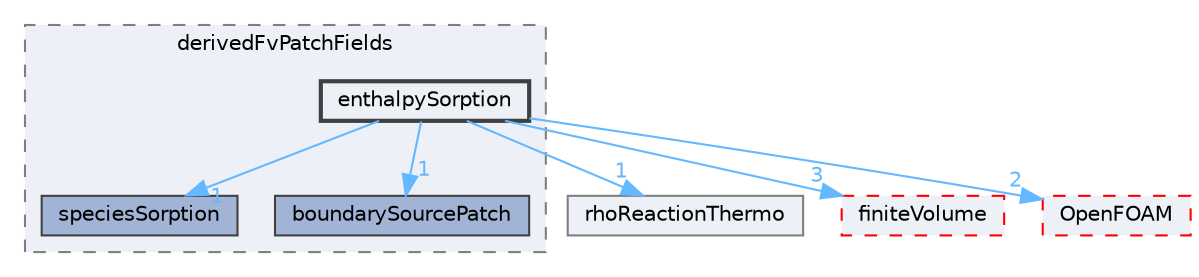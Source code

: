 digraph "src/thermophysicalModels/reactionThermo/derivedFvPatchFields/enthalpySorption"
{
 // LATEX_PDF_SIZE
  bgcolor="transparent";
  edge [fontname=Helvetica,fontsize=10,labelfontname=Helvetica,labelfontsize=10];
  node [fontname=Helvetica,fontsize=10,shape=box,height=0.2,width=0.4];
  compound=true
  subgraph clusterdir_b4a598cc3c8559f97d66ffab99cf62b6 {
    graph [ bgcolor="#edf0f7", pencolor="grey50", label="derivedFvPatchFields", fontname=Helvetica,fontsize=10 style="filled,dashed", URL="dir_b4a598cc3c8559f97d66ffab99cf62b6.html",tooltip=""]
  dir_2c1d98e4d0882d12395db8795485d20a [label="speciesSorption", fillcolor="#a2b4d6", color="grey25", style="filled", URL="dir_2c1d98e4d0882d12395db8795485d20a.html",tooltip=""];
  dir_4fda4cdd0ed0fcd5f421b50f2b3a1ac4 [label="boundarySourcePatch", fillcolor="#a2b4d6", color="grey25", style="filled", URL="dir_4fda4cdd0ed0fcd5f421b50f2b3a1ac4.html",tooltip=""];
  dir_b6fc1ee8c222c7c4d9a09cdca6533945 [label="enthalpySorption", fillcolor="#edf0f7", color="grey25", style="filled,bold", URL="dir_b6fc1ee8c222c7c4d9a09cdca6533945.html",tooltip=""];
  }
  dir_1a3c3f461d6e95efbbe76e3f2afd24f9 [label="rhoReactionThermo", fillcolor="#edf0f7", color="grey50", style="filled", URL="dir_1a3c3f461d6e95efbbe76e3f2afd24f9.html",tooltip=""];
  dir_9bd15774b555cf7259a6fa18f99fe99b [label="finiteVolume", fillcolor="#edf0f7", color="red", style="filled,dashed", URL="dir_9bd15774b555cf7259a6fa18f99fe99b.html",tooltip=""];
  dir_c5473ff19b20e6ec4dfe5c310b3778a8 [label="OpenFOAM", fillcolor="#edf0f7", color="red", style="filled,dashed", URL="dir_c5473ff19b20e6ec4dfe5c310b3778a8.html",tooltip=""];
  dir_b6fc1ee8c222c7c4d9a09cdca6533945->dir_1a3c3f461d6e95efbbe76e3f2afd24f9 [headlabel="1", labeldistance=1.5 headhref="dir_001166_003345.html" href="dir_001166_003345.html" color="steelblue1" fontcolor="steelblue1"];
  dir_b6fc1ee8c222c7c4d9a09cdca6533945->dir_2c1d98e4d0882d12395db8795485d20a [headlabel="1", labeldistance=1.5 headhref="dir_001166_003688.html" href="dir_001166_003688.html" color="steelblue1" fontcolor="steelblue1"];
  dir_b6fc1ee8c222c7c4d9a09cdca6533945->dir_4fda4cdd0ed0fcd5f421b50f2b3a1ac4 [headlabel="1", labeldistance=1.5 headhref="dir_001166_000330.html" href="dir_001166_000330.html" color="steelblue1" fontcolor="steelblue1"];
  dir_b6fc1ee8c222c7c4d9a09cdca6533945->dir_9bd15774b555cf7259a6fa18f99fe99b [headlabel="3", labeldistance=1.5 headhref="dir_001166_001387.html" href="dir_001166_001387.html" color="steelblue1" fontcolor="steelblue1"];
  dir_b6fc1ee8c222c7c4d9a09cdca6533945->dir_c5473ff19b20e6ec4dfe5c310b3778a8 [headlabel="2", labeldistance=1.5 headhref="dir_001166_002695.html" href="dir_001166_002695.html" color="steelblue1" fontcolor="steelblue1"];
}
